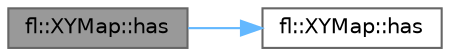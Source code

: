 digraph "fl::XYMap::has"
{
 // INTERACTIVE_SVG=YES
 // LATEX_PDF_SIZE
  bgcolor="transparent";
  edge [fontname=Helvetica,fontsize=10,labelfontname=Helvetica,labelfontsize=10];
  node [fontname=Helvetica,fontsize=10,shape=box,height=0.2,width=0.4];
  rankdir="LR";
  Node1 [id="Node000001",label="fl::XYMap::has",height=0.2,width=0.4,color="gray40", fillcolor="grey60", style="filled", fontcolor="black",tooltip=" "];
  Node1 -> Node2 [id="edge1_Node000001_Node000002",color="steelblue1",style="solid",tooltip=" "];
  Node2 [id="Node000002",label="fl::XYMap::has",height=0.2,width=0.4,color="grey40", fillcolor="white", style="filled",URL="$d0/dce/classfl_1_1_x_y_map_aafd46652f7b68aa1255398f6a48bd3a5.html#aafd46652f7b68aa1255398f6a48bd3a5",tooltip=" "];
}
